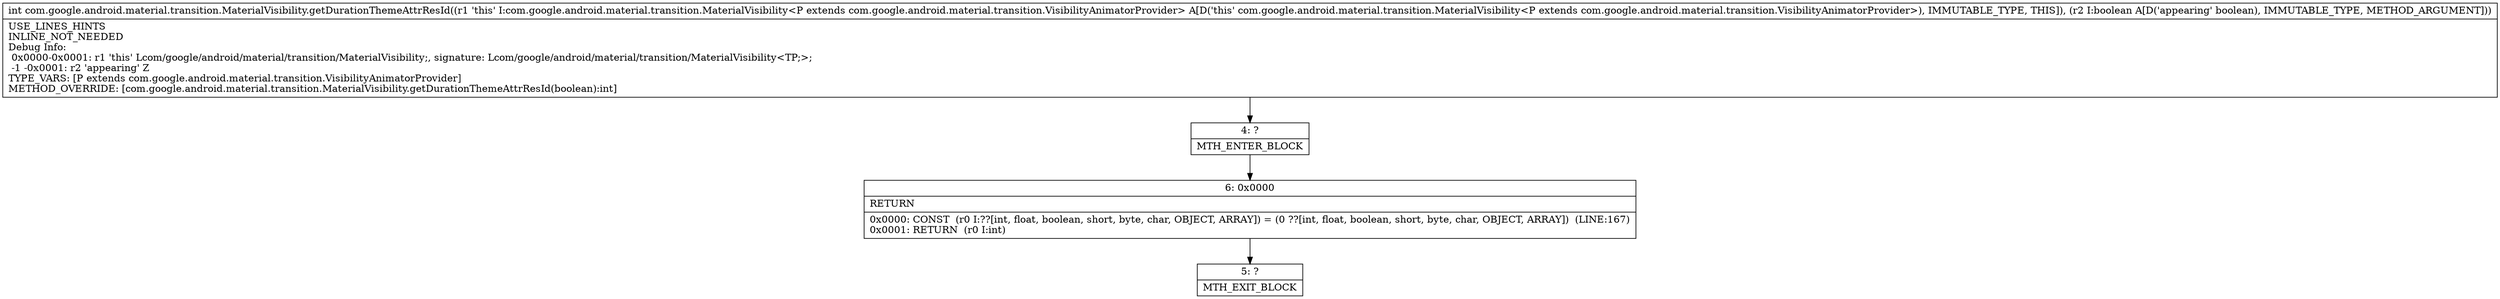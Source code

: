 digraph "CFG forcom.google.android.material.transition.MaterialVisibility.getDurationThemeAttrResId(Z)I" {
Node_4 [shape=record,label="{4\:\ ?|MTH_ENTER_BLOCK\l}"];
Node_6 [shape=record,label="{6\:\ 0x0000|RETURN\l|0x0000: CONST  (r0 I:??[int, float, boolean, short, byte, char, OBJECT, ARRAY]) = (0 ??[int, float, boolean, short, byte, char, OBJECT, ARRAY])  (LINE:167)\l0x0001: RETURN  (r0 I:int) \l}"];
Node_5 [shape=record,label="{5\:\ ?|MTH_EXIT_BLOCK\l}"];
MethodNode[shape=record,label="{int com.google.android.material.transition.MaterialVisibility.getDurationThemeAttrResId((r1 'this' I:com.google.android.material.transition.MaterialVisibility\<P extends com.google.android.material.transition.VisibilityAnimatorProvider\> A[D('this' com.google.android.material.transition.MaterialVisibility\<P extends com.google.android.material.transition.VisibilityAnimatorProvider\>), IMMUTABLE_TYPE, THIS]), (r2 I:boolean A[D('appearing' boolean), IMMUTABLE_TYPE, METHOD_ARGUMENT]))  | USE_LINES_HINTS\lINLINE_NOT_NEEDED\lDebug Info:\l  0x0000\-0x0001: r1 'this' Lcom\/google\/android\/material\/transition\/MaterialVisibility;, signature: Lcom\/google\/android\/material\/transition\/MaterialVisibility\<TP;\>;\l  \-1 \-0x0001: r2 'appearing' Z\lTYPE_VARS: [P extends com.google.android.material.transition.VisibilityAnimatorProvider]\lMETHOD_OVERRIDE: [com.google.android.material.transition.MaterialVisibility.getDurationThemeAttrResId(boolean):int]\l}"];
MethodNode -> Node_4;Node_4 -> Node_6;
Node_6 -> Node_5;
}

